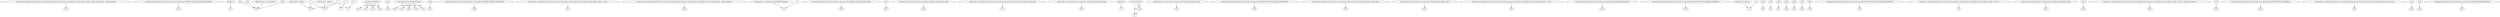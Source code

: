 digraph g {
0[label="staticinvoke <org.eclipse.osgi.util.NLS: java.lang.String bind(java.lang.String,java.lang.Object,java.lang.Object)>($r56, 'bundle-symbolic-name', 'Export-Package')"]
1[label="$r57"]
0->1[label=""]
2[label="<org.eclipse.osgi.framework.internal.core.Msg: java.lang.String MANIFEST_INVALID_HEADER_EXCEPTION>"]
3[label="$r22"]
2->3[label=""]
4[label="lengthof r3"]
5[label="$i3"]
4->5[label=""]
6[label="$r28"]
7[label="r0"]
6->7[label=""]
8[label="@parameter2: boolean"]
9[label="z0"]
8->9[label=""]
10[label="java.lang.StringBuffer"]
11[label="$r12"]
10->11[label="type"]
12[label="r1[i1]"]
13[label="$r33"]
12->13[label=""]
14[label="org.osgi.framework.BundleException"]
15[label="$r52"]
14->15[label="type"]
16[label="r3[i2]"]
17[label="$r6"]
16->17[label=""]
18[label="<org.eclipse.osgi.internal.resolver.StateMsg: java.lang.String HEADER_EXPORT_ATTR_ERROR>"]
19[label="$r56"]
18->19[label=""]
20[label="staticinvoke <org.eclipse.osgi.util.NLS: java.lang.String bind(java.lang.String,java.lang.Object,java.lang.Object)>($r9, r0, $r10)"]
21[label="r65"]
20->21[label=""]
22[label="$r53"]
10->22[label="type"]
23[label="staticinvoke <org.eclipse.osgi.util.NLS: java.lang.String bind(java.lang.String,java.lang.Object,java.lang.Object)>($r47, 'bundle-version', 'Export-Package')"]
24[label="$r48"]
23->24[label=""]
25[label="1"]
26[label="z1"]
25->26[label=""]
27[label="0"]
27->26[label=""]
28[label="@parameter1: org.eclipse.osgi.util.ManifestElement[]"]
29[label="r1"]
28->29[label=""]
30[label="i2 + 1"]
31[label="i2"]
30->31[label=""]
32[label="i1"]
27->32[label=""]
33[label="<org.eclipse.osgi.internal.resolver.StateMsg: java.lang.String HEADER_PACKAGE_DUPLICATES>"]
34[label="$r29"]
33->34[label=""]
35[label="r1[i1]"]
36[label="$r21"]
35->36[label=""]
37[label="staticinvoke <java.lang.String: java.lang.String valueOf(java.lang.Object)>(r64)"]
38[label="$r26"]
37->38[label=""]
25->9[label=""]
27->9[label=""]
39[label="$r25"]
10->39[label="type"]
40[label="staticinvoke <org.eclipse.osgi.util.NLS: java.lang.String bind(java.lang.String,java.lang.Object)>($r16, $r15)"]
41[label="$r17"]
40->41[label=""]
42[label="staticinvoke <java.lang.String: java.lang.String valueOf(java.lang.Object)>(r68)"]
43[label="$r54"]
42->43[label=""]
44[label="lengthof r1"]
45[label="i0"]
44->45[label=""]
46[label="java.util.HashSet"]
47[label="r2"]
46->47[label="type"]
48[label="interfaceinvoke r2.<java.util.Set: boolean contains(java.lang.Object)>($r20)"]
49[label="$z5"]
48->49[label=""]
50[label="<org.eclipse.osgi.framework.internal.core.Msg: java.lang.String MANIFEST_INVALID_HEADER_EXCEPTION>"]
51[label="$r50"]
50->51[label=""]
52[label="staticinvoke <org.eclipse.osgi.util.NLS: java.lang.String bind(java.lang.String,java.lang.Object)>($r29, $r28)"]
53[label="$r30"]
52->53[label=""]
54[label="$r41"]
14->54[label="type"]
55[label="staticinvoke <java.lang.String: java.lang.String valueOf(java.lang.Object)>(r65)"]
56[label="$r13"]
55->56[label=""]
57[label="staticinvoke <org.eclipse.osgi.util.NLS: java.lang.String bind(java.lang.String,java.lang.Object,java.lang.Object)>($r50, r0, $r51)"]
58[label="r68"]
57->58[label=""]
59[label="<org.eclipse.osgi.internal.resolver.StateMsg: java.lang.String HEADER_PACKAGE_JAVA>"]
60[label="$r16"]
59->60[label=""]
61[label="<org.eclipse.osgi.framework.internal.core.Msg: java.lang.String MANIFEST_INVALID_HEADER_EXCEPTION>"]
62[label="$r39"]
61->62[label=""]
63[label="@parameter4: boolean"]
64[label="z2"]
63->64[label=""]
65[label="z0"]
65->64[label=""]
66[label="$r61"]
14->66[label="type"]
67[label="$r30"]
67->7[label=""]
68[label="$r24"]
14->68[label="type"]
69[label="r1[i1]"]
70[label="$r8"]
69->70[label=""]
71[label="r2"]
71->29[label=""]
72[label="@parameter0: java.lang.String"]
72->7[label=""]
73[label="r1[i1]"]
74[label="$r5"]
73->74[label=""]
75[label="r3[i2]"]
76[label="$r7"]
75->76[label=""]
77[label="r3[i2]"]
78[label="$r20"]
77->78[label=""]
79[label="$r42"]
10->79[label="type"]
80[label="r3[i2]"]
81[label="$r15"]
80->81[label=""]
82[label="r1[i1]"]
83[label="$r60"]
82->83[label=""]
84[label="$r11"]
14->84[label="type"]
85[label="r3[i2]"]
86[label="$r28"]
85->86[label=""]
87[label="<org.eclipse.osgi.framework.internal.core.Msg: java.lang.String MANIFEST_INVALID_HEADER_EXCEPTION>"]
88[label="$r9"]
87->88[label=""]
89[label="@parameter3: boolean"]
89->26[label=""]
90[label="staticinvoke <org.eclipse.osgi.util.NLS: java.lang.String bind(java.lang.String,java.lang.Object,java.lang.Object)>($r22, r0, $r23)"]
91[label="r64"]
90->91[label=""]
92[label="staticinvoke <java.lang.String: java.lang.String valueOf(java.lang.Object)>(r69)"]
93[label="$r43"]
92->93[label=""]
27->31[label=""]
94[label="$r4"]
94->47[label=""]
95[label="r1[i1]"]
96[label="$r34"]
95->96[label=""]
97[label="staticinvoke <org.eclipse.osgi.util.NLS: java.lang.String bind(java.lang.String,java.lang.Object,java.lang.Object)>($r62, 'version', 'specification-version')"]
98[label="$r63"]
97->98[label=""]
99[label="r1[i1]"]
100[label="$r38"]
99->100[label=""]
101[label="<org.eclipse.osgi.internal.resolver.StateMsg: java.lang.String HEADER_EXPORT_ATTR_ERROR>"]
102[label="$r45"]
101->102[label=""]
103[label="$r26"]
103->7[label=""]
46->94[label="type"]
104[label="staticinvoke <org.eclipse.osgi.util.NLS: java.lang.String bind(java.lang.String,java.lang.Object,java.lang.Object)>($r39, r0, $r40)"]
105[label="r69"]
104->105[label=""]
106[label="i1 + 1"]
106->32[label=""]
107[label="r1[i1]"]
108[label="$r36"]
107->108[label=""]
109[label="r1[i1]"]
110[label="$r49"]
109->110[label=""]
111[label="<org.eclipse.osgi.internal.resolver.StateMsg: java.lang.String HEADER_VERSION_ERROR>"]
112[label="$r62"]
111->112[label=""]
}